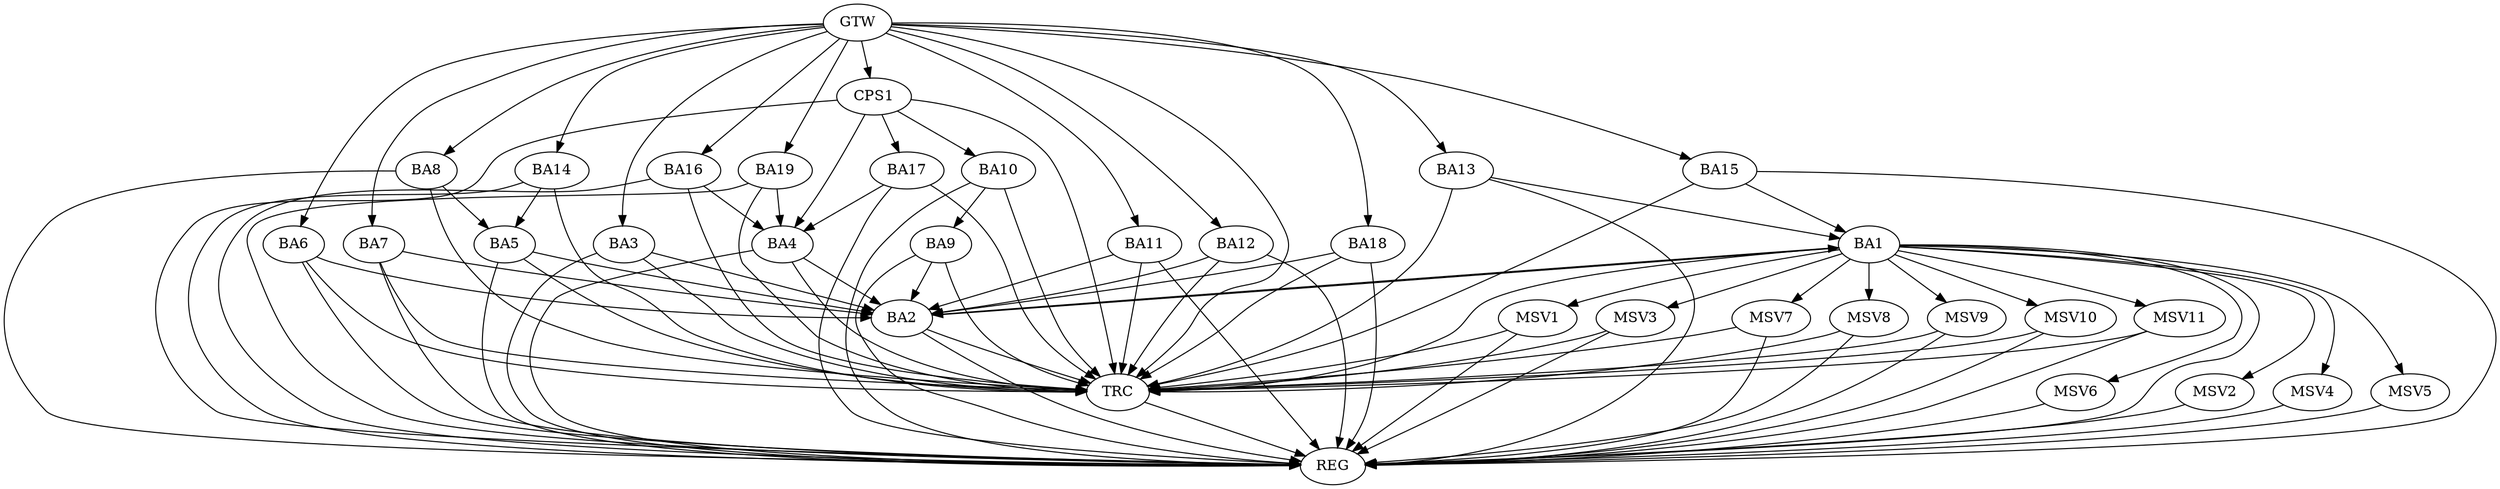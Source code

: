 strict digraph G {
  BA1 [ label="BA1" ];
  BA2 [ label="BA2" ];
  BA3 [ label="BA3" ];
  BA4 [ label="BA4" ];
  BA5 [ label="BA5" ];
  BA6 [ label="BA6" ];
  BA7 [ label="BA7" ];
  BA8 [ label="BA8" ];
  BA9 [ label="BA9" ];
  BA10 [ label="BA10" ];
  BA11 [ label="BA11" ];
  BA12 [ label="BA12" ];
  BA13 [ label="BA13" ];
  BA14 [ label="BA14" ];
  BA15 [ label="BA15" ];
  BA16 [ label="BA16" ];
  BA17 [ label="BA17" ];
  BA18 [ label="BA18" ];
  BA19 [ label="BA19" ];
  CPS1 [ label="CPS1" ];
  GTW [ label="GTW" ];
  REG [ label="REG" ];
  TRC [ label="TRC" ];
  MSV1 [ label="MSV1" ];
  MSV2 [ label="MSV2" ];
  MSV3 [ label="MSV3" ];
  MSV4 [ label="MSV4" ];
  MSV5 [ label="MSV5" ];
  MSV6 [ label="MSV6" ];
  MSV7 [ label="MSV7" ];
  MSV8 [ label="MSV8" ];
  MSV9 [ label="MSV9" ];
  MSV10 [ label="MSV10" ];
  MSV11 [ label="MSV11" ];
  BA1 -> BA2;
  BA2 -> BA1;
  BA3 -> BA2;
  BA4 -> BA2;
  BA5 -> BA2;
  BA6 -> BA2;
  BA7 -> BA2;
  BA8 -> BA5;
  BA9 -> BA2;
  BA10 -> BA9;
  BA11 -> BA2;
  BA12 -> BA2;
  BA13 -> BA1;
  BA14 -> BA5;
  BA15 -> BA1;
  BA16 -> BA4;
  BA17 -> BA4;
  BA18 -> BA2;
  BA19 -> BA4;
  CPS1 -> BA17;
  CPS1 -> BA4;
  CPS1 -> BA10;
  GTW -> BA3;
  GTW -> BA6;
  GTW -> BA7;
  GTW -> BA8;
  GTW -> BA11;
  GTW -> BA12;
  GTW -> BA13;
  GTW -> BA14;
  GTW -> BA15;
  GTW -> BA16;
  GTW -> BA18;
  GTW -> BA19;
  GTW -> CPS1;
  BA1 -> REG;
  BA2 -> REG;
  BA3 -> REG;
  BA4 -> REG;
  BA5 -> REG;
  BA6 -> REG;
  BA7 -> REG;
  BA8 -> REG;
  BA9 -> REG;
  BA10 -> REG;
  BA11 -> REG;
  BA12 -> REG;
  BA13 -> REG;
  BA14 -> REG;
  BA15 -> REG;
  BA16 -> REG;
  BA17 -> REG;
  BA18 -> REG;
  BA19 -> REG;
  CPS1 -> REG;
  BA1 -> TRC;
  BA2 -> TRC;
  BA3 -> TRC;
  BA4 -> TRC;
  BA5 -> TRC;
  BA6 -> TRC;
  BA7 -> TRC;
  BA8 -> TRC;
  BA9 -> TRC;
  BA10 -> TRC;
  BA11 -> TRC;
  BA12 -> TRC;
  BA13 -> TRC;
  BA14 -> TRC;
  BA15 -> TRC;
  BA16 -> TRC;
  BA17 -> TRC;
  BA18 -> TRC;
  BA19 -> TRC;
  CPS1 -> TRC;
  GTW -> TRC;
  TRC -> REG;
  BA1 -> MSV1;
  BA1 -> MSV2;
  MSV1 -> REG;
  MSV1 -> TRC;
  MSV2 -> REG;
  BA1 -> MSV3;
  MSV3 -> REG;
  MSV3 -> TRC;
  BA1 -> MSV4;
  MSV4 -> REG;
  BA1 -> MSV5;
  MSV5 -> REG;
  BA1 -> MSV6;
  MSV6 -> REG;
  BA1 -> MSV7;
  BA1 -> MSV8;
  MSV7 -> REG;
  MSV7 -> TRC;
  MSV8 -> REG;
  MSV8 -> TRC;
  BA1 -> MSV9;
  BA1 -> MSV10;
  BA1 -> MSV11;
  MSV9 -> REG;
  MSV9 -> TRC;
  MSV10 -> REG;
  MSV10 -> TRC;
  MSV11 -> REG;
  MSV11 -> TRC;
}
